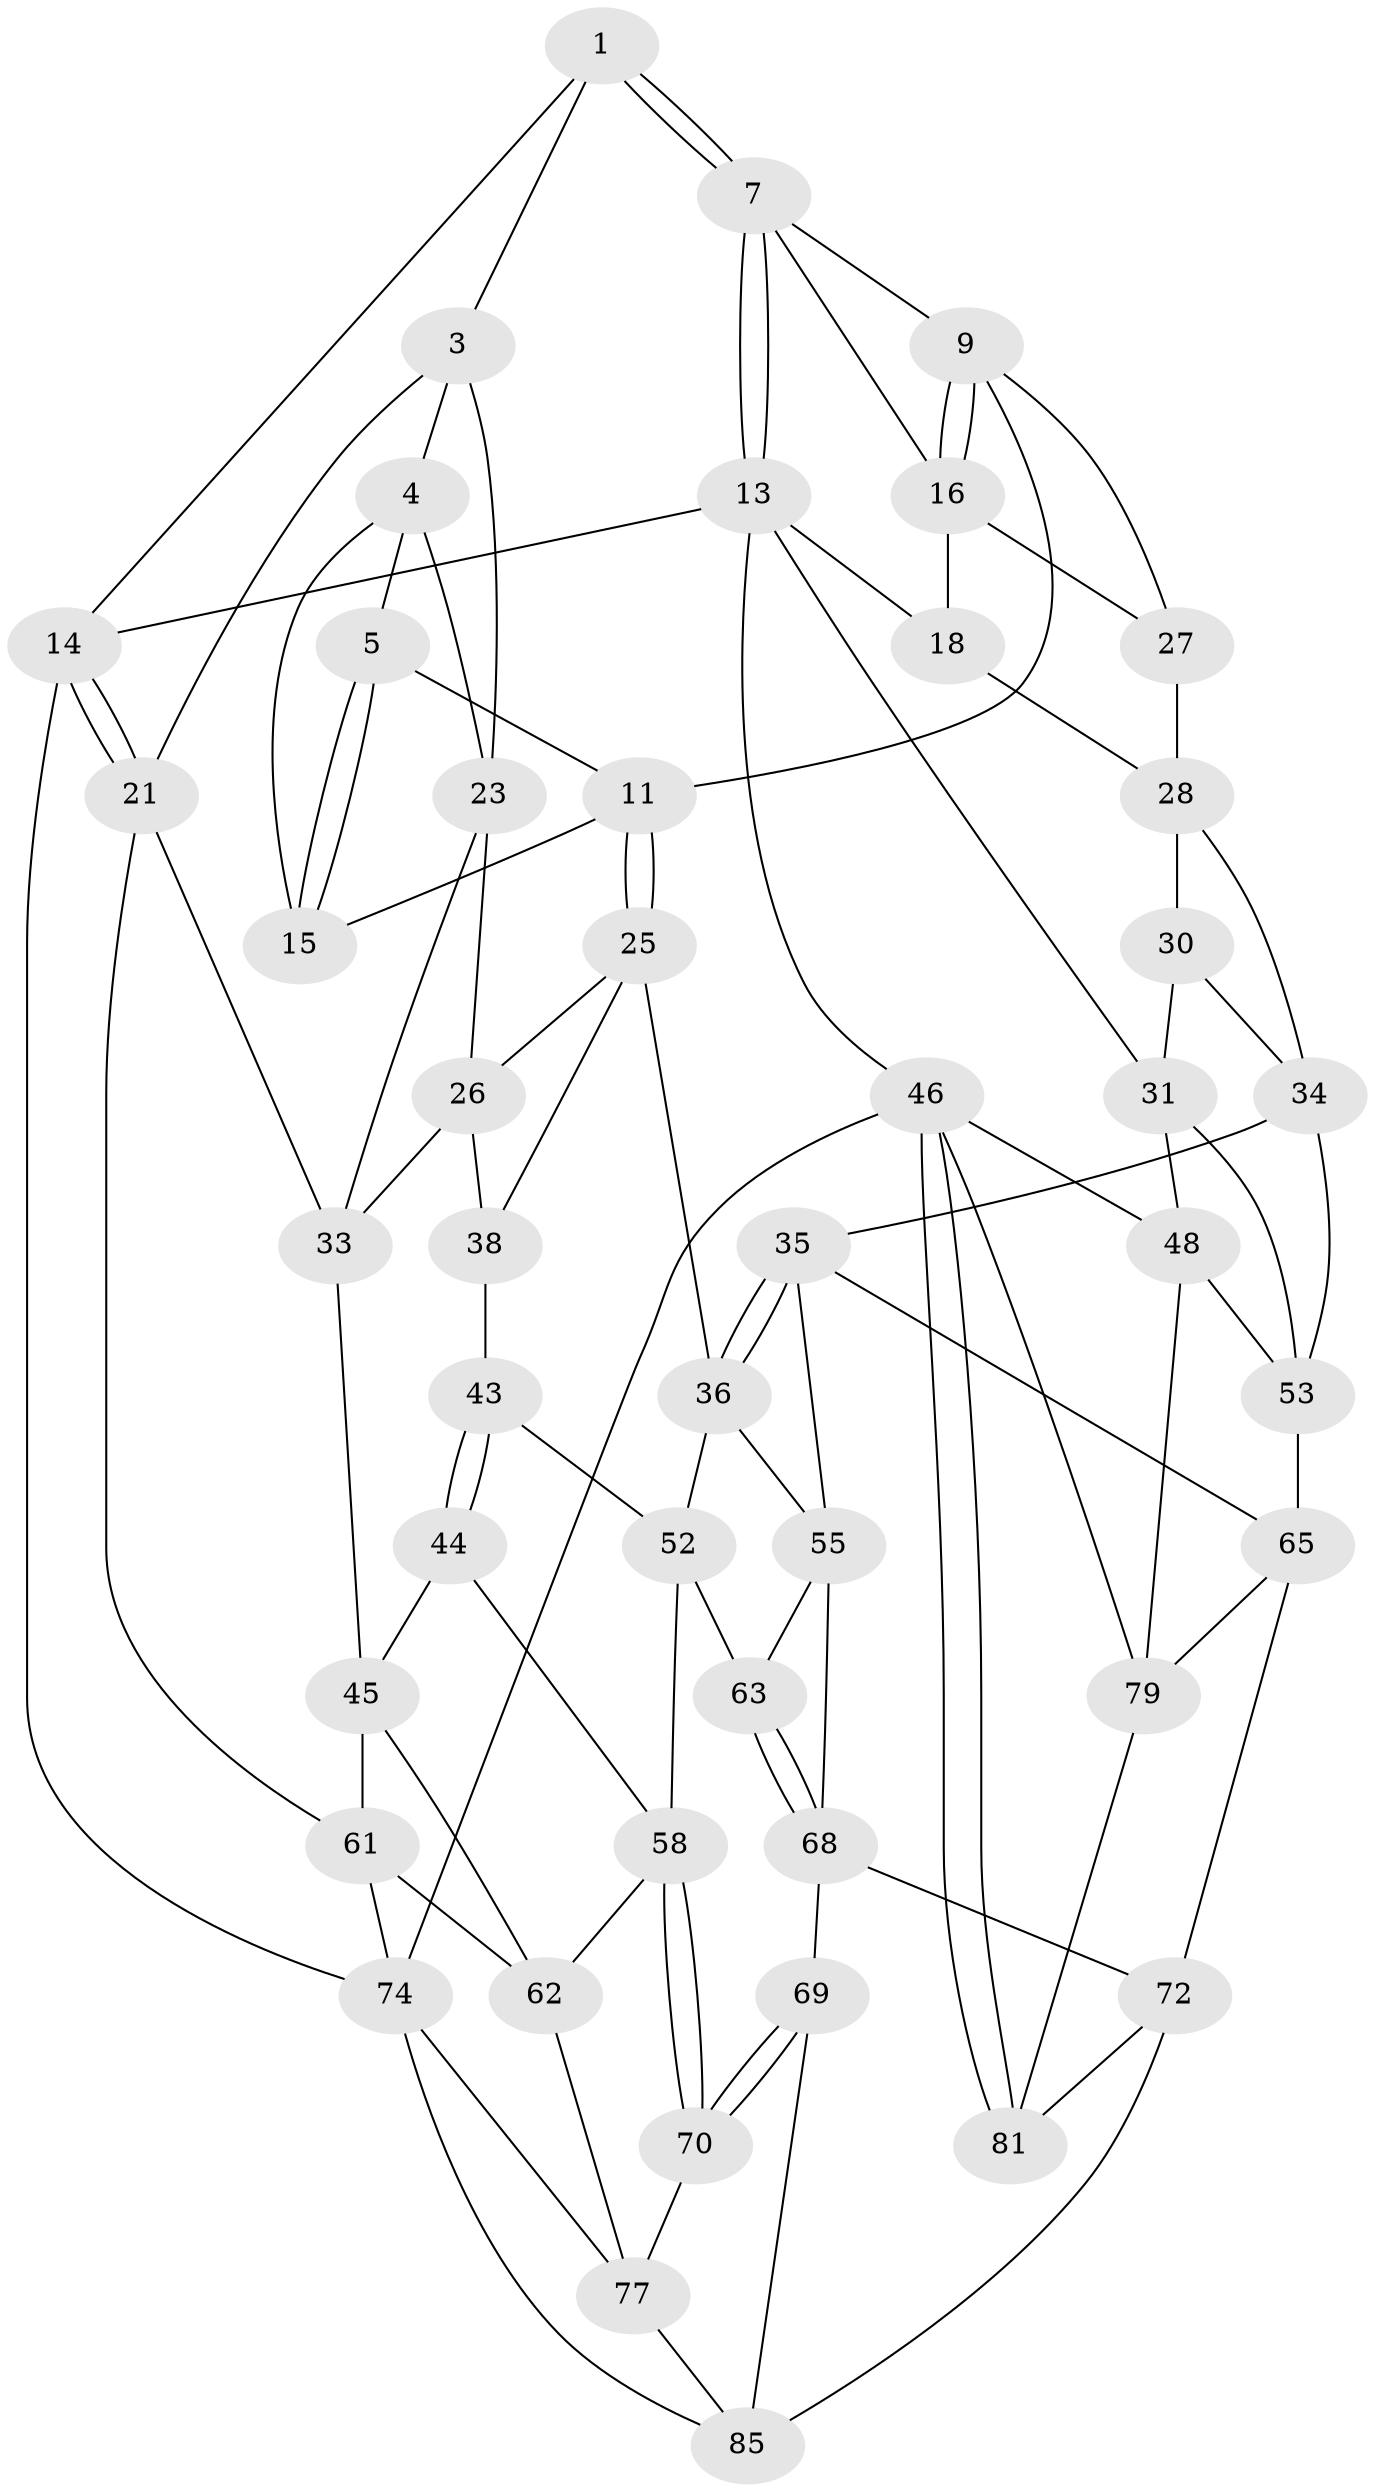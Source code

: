 // original degree distribution, {3: 0.023255813953488372, 4: 0.22093023255813954, 5: 0.5581395348837209, 6: 0.19767441860465115}
// Generated by graph-tools (version 1.1) at 2025/11/02/27/25 16:11:57]
// undirected, 47 vertices, 101 edges
graph export_dot {
graph [start="1"]
  node [color=gray90,style=filled];
  1 [pos="+0.6087533079178835+0",super="+2"];
  3 [pos="+0.21656899659159318+0",super="+20"];
  4 [pos="+0.2268721672892057+0",super="+22"];
  5 [pos="+0.37635643443250977+0.059272332319346886",super="+6"];
  7 [pos="+0.6089551387097937+0",super="+8"];
  9 [pos="+0.581650654340546+0.20390325450058525",super="+10"];
  11 [pos="+0.49979822149751973+0.23889809974450413",super="+12"];
  13 [pos="+1+0",super="+19"];
  14 [pos="+0+0"];
  15 [pos="+0.43353073765282557+0.14115873766133205"];
  16 [pos="+0.7291197492666323+0.17734527059695643",super="+17"];
  18 [pos="+0.7989705446595464+0.18293565711416687"];
  21 [pos="+0+0.2088584202873896",super="+41"];
  23 [pos="+0.27617273103785833+0.14718206388280686",super="+24"];
  25 [pos="+0.4889023172810004+0.25800264571425896",super="+37"];
  26 [pos="+0.37169036131725636+0.270144186635222",super="+32"];
  27 [pos="+0.6795049281717321+0.3224443528014075"];
  28 [pos="+0.80864961988523+0.24882700270267635",super="+29"];
  30 [pos="+0.9054703067533882+0.3643502869702919"];
  31 [pos="+1+0.3287852454407743",super="+49"];
  33 [pos="+0.1762726406071902+0.33497922352920917",super="+40"];
  34 [pos="+0.7034445902808448+0.4858748941598327",super="+42"];
  35 [pos="+0.6677254918857578+0.49238853731846743",super="+54"];
  36 [pos="+0.643465443564104+0.4871878959255895",super="+51"];
  38 [pos="+0.3775267750499747+0.47431559569147014",super="+39"];
  43 [pos="+0.1939781949320787+0.5062753715111135",super="+50"];
  44 [pos="+0.17632228621303947+0.557620909879994"];
  45 [pos="+0.11938792904161938+0.5630277275798153",super="+60"];
  46 [pos="+1+1",super="+47"];
  48 [pos="+1+0.7305909651666088",super="+67"];
  52 [pos="+0.3821255124078569+0.5462598655835557",super="+57"];
  53 [pos="+0.8323387351304085+0.5967705160998763",super="+64"];
  55 [pos="+0.48469174796699893+0.6902395415500435",super="+56"];
  58 [pos="+0.2846081015177207+0.6663885335838229",super="+59"];
  61 [pos="+0+0.582943204613197",super="+73"];
  62 [pos="+0.08392802087362135+0.726589701482167",super="+78"];
  63 [pos="+0.39018072522576613+0.6459638522716641"];
  65 [pos="+0.7400793642023781+0.7678801633098236",super="+66"];
  68 [pos="+0.40324042664231563+0.849075334807538",super="+71"];
  69 [pos="+0.3902937620746787+0.8529458755521575",super="+84"];
  70 [pos="+0.27738133541688936+0.7156821678219536",super="+76"];
  72 [pos="+0.543543024361765+0.903726913708337",super="+82"];
  74 [pos="+0+0.8439844875412928",super="+75"];
  77 [pos="+0.09021871619803772+0.8073678887219439",super="+83"];
  79 [pos="+0.9225689275391116+0.8310393303400279",super="+80"];
  81 [pos="+0.7827515522003172+1"];
  85 [pos="+0.24878663370076298+1",super="+86"];
  1 -- 7;
  1 -- 7;
  1 -- 3;
  1 -- 14;
  3 -- 4;
  3 -- 21;
  3 -- 23;
  4 -- 5;
  4 -- 23;
  4 -- 15;
  5 -- 15;
  5 -- 15;
  5 -- 11;
  7 -- 13;
  7 -- 13;
  7 -- 16;
  7 -- 9;
  9 -- 16;
  9 -- 16;
  9 -- 11;
  9 -- 27;
  11 -- 25;
  11 -- 25;
  11 -- 15;
  13 -- 14;
  13 -- 46;
  13 -- 18;
  13 -- 31;
  14 -- 21;
  14 -- 21;
  14 -- 74;
  16 -- 18;
  16 -- 27;
  18 -- 28;
  21 -- 61;
  21 -- 33;
  23 -- 26;
  23 -- 33;
  25 -- 26;
  25 -- 36;
  25 -- 38;
  26 -- 33;
  26 -- 38;
  27 -- 28;
  28 -- 30;
  28 -- 34;
  30 -- 31;
  30 -- 34;
  31 -- 48;
  31 -- 53;
  33 -- 45;
  34 -- 35;
  34 -- 53;
  35 -- 36;
  35 -- 36;
  35 -- 55;
  35 -- 65;
  36 -- 52;
  36 -- 55;
  38 -- 43 [weight=2];
  43 -- 44;
  43 -- 44;
  43 -- 52;
  44 -- 45;
  44 -- 58;
  45 -- 61;
  45 -- 62;
  46 -- 81;
  46 -- 81;
  46 -- 48;
  46 -- 79;
  46 -- 74;
  48 -- 53;
  48 -- 79;
  52 -- 58;
  52 -- 63;
  53 -- 65;
  55 -- 63;
  55 -- 68;
  58 -- 70;
  58 -- 70;
  58 -- 62;
  61 -- 74;
  61 -- 62;
  62 -- 77;
  63 -- 68;
  63 -- 68;
  65 -- 72;
  65 -- 79;
  68 -- 69;
  68 -- 72;
  69 -- 70 [weight=2];
  69 -- 70;
  69 -- 85;
  70 -- 77;
  72 -- 81;
  72 -- 85;
  74 -- 77;
  74 -- 85;
  77 -- 85;
  79 -- 81;
}
